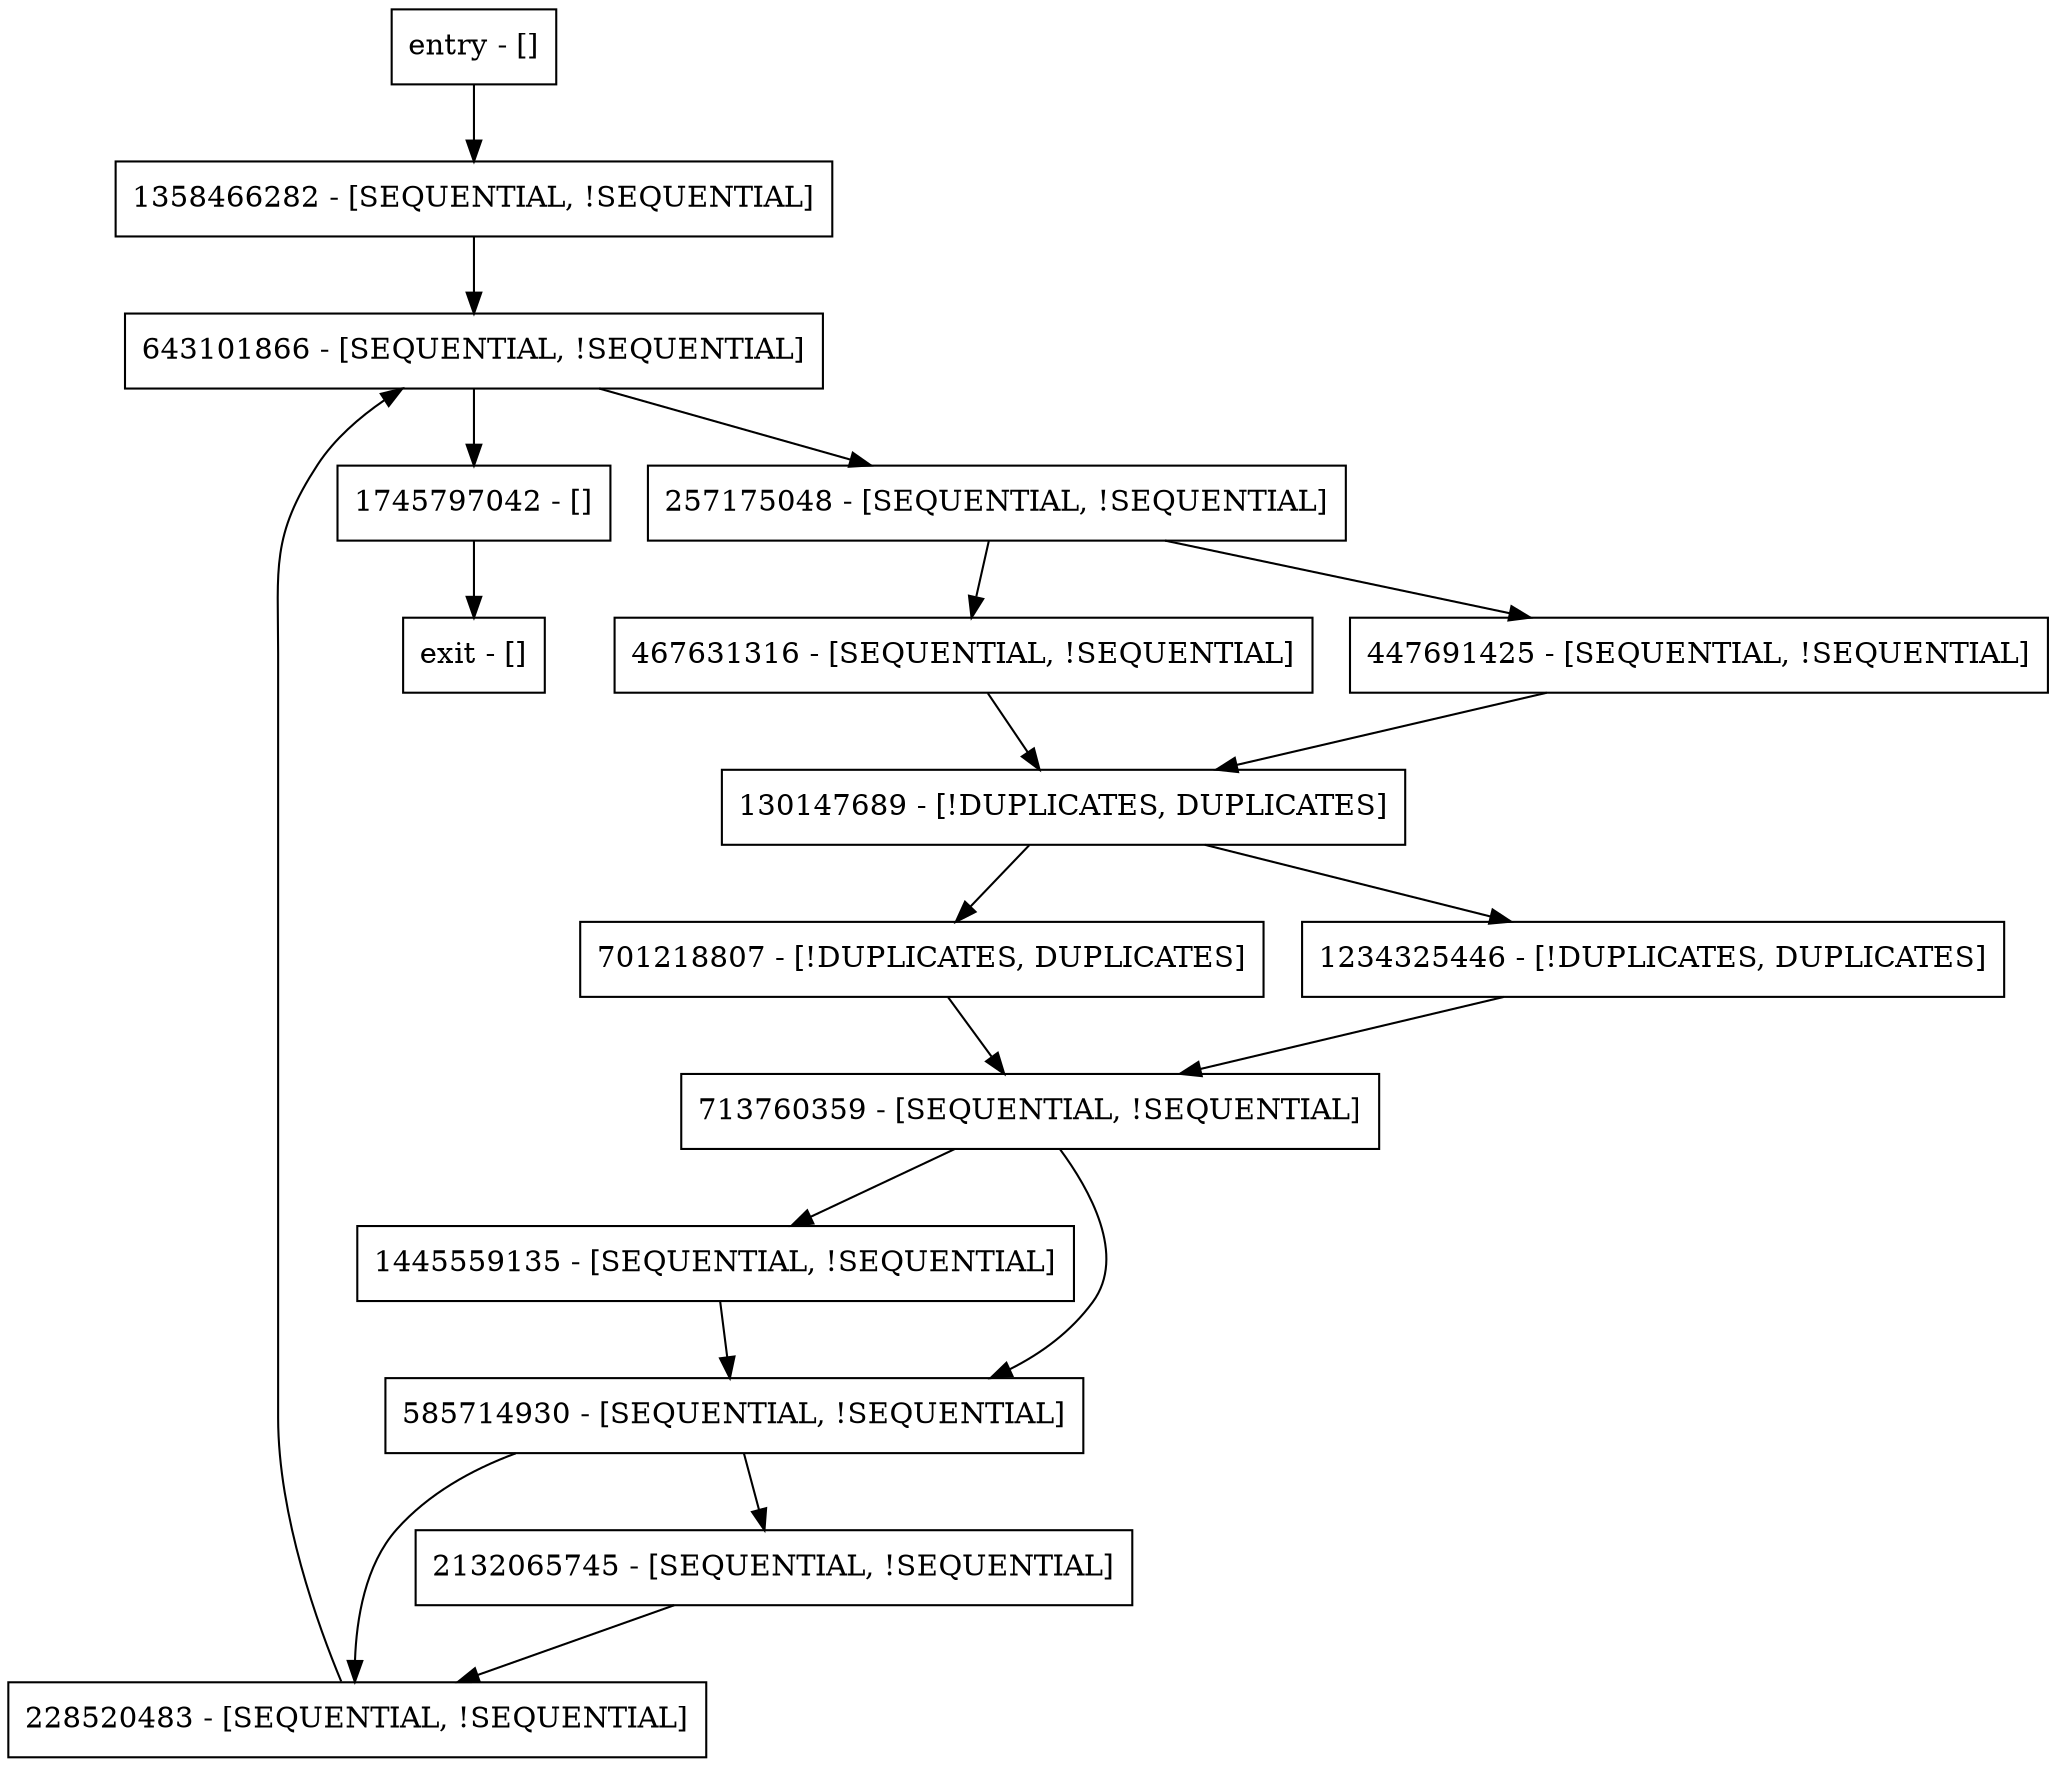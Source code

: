 digraph populate {
node [shape=record];
1745797042 [label="1745797042 - []"];
701218807 [label="701218807 - [!DUPLICATES, DUPLICATES]"];
130147689 [label="130147689 - [!DUPLICATES, DUPLICATES]"];
1358466282 [label="1358466282 - [SEQUENTIAL, !SEQUENTIAL]"];
257175048 [label="257175048 - [SEQUENTIAL, !SEQUENTIAL]"];
228520483 [label="228520483 - [SEQUENTIAL, !SEQUENTIAL]"];
713760359 [label="713760359 - [SEQUENTIAL, !SEQUENTIAL]"];
1445559135 [label="1445559135 - [SEQUENTIAL, !SEQUENTIAL]"];
1234325446 [label="1234325446 - [!DUPLICATES, DUPLICATES]"];
entry [label="entry - []"];
exit [label="exit - []"];
467631316 [label="467631316 - [SEQUENTIAL, !SEQUENTIAL]"];
585714930 [label="585714930 - [SEQUENTIAL, !SEQUENTIAL]"];
643101866 [label="643101866 - [SEQUENTIAL, !SEQUENTIAL]"];
2132065745 [label="2132065745 - [SEQUENTIAL, !SEQUENTIAL]"];
447691425 [label="447691425 - [SEQUENTIAL, !SEQUENTIAL]"];
entry;
exit;
1745797042 -> exit;
701218807 -> 713760359;
130147689 -> 701218807;
130147689 -> 1234325446;
1358466282 -> 643101866;
257175048 -> 467631316;
257175048 -> 447691425;
228520483 -> 643101866;
713760359 -> 585714930;
713760359 -> 1445559135;
1445559135 -> 585714930;
1234325446 -> 713760359;
entry -> 1358466282;
467631316 -> 130147689;
585714930 -> 2132065745;
585714930 -> 228520483;
643101866 -> 1745797042;
643101866 -> 257175048;
2132065745 -> 228520483;
447691425 -> 130147689;
}
